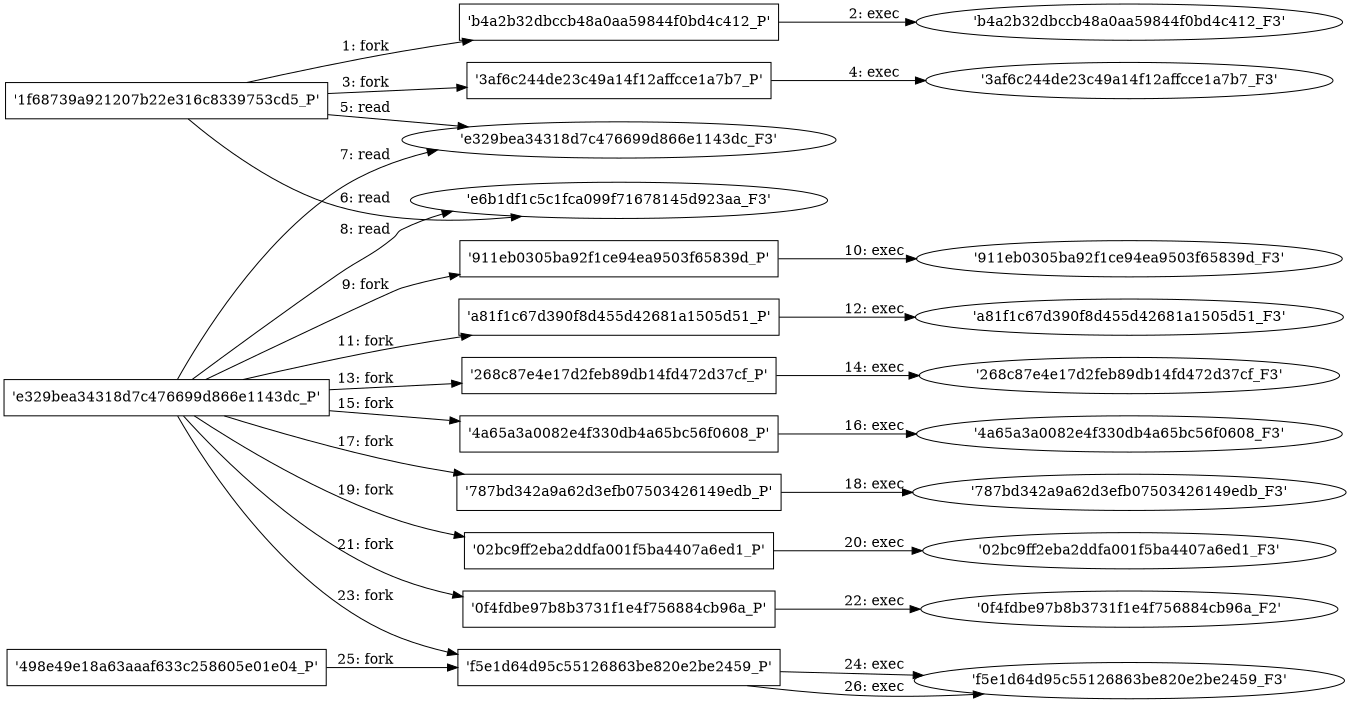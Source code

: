 digraph "D:\Learning\Paper\apt\基于CTI的攻击预警\Dataset\攻击图\ASGfromALLCTI\New Data Exfiltration Tool Used in Attacks.dot" {
rankdir="LR"
size="9"
fixedsize="false"
splines="true"
nodesep=0.3
ranksep=0
fontsize=10
overlap="scalexy"
engine= "neato"
	"'1f68739a921207b22e316c8339753cd5_P'" [node_type=Process shape=box]
	"'b4a2b32dbccb48a0aa59844f0bd4c412_P'" [node_type=Process shape=box]
	"'1f68739a921207b22e316c8339753cd5_P'" -> "'b4a2b32dbccb48a0aa59844f0bd4c412_P'" [label="1: fork"]
	"'b4a2b32dbccb48a0aa59844f0bd4c412_P'" [node_type=Process shape=box]
	"'b4a2b32dbccb48a0aa59844f0bd4c412_F3'" [node_type=File shape=ellipse]
	"'b4a2b32dbccb48a0aa59844f0bd4c412_P'" -> "'b4a2b32dbccb48a0aa59844f0bd4c412_F3'" [label="2: exec"]
	"'1f68739a921207b22e316c8339753cd5_P'" [node_type=Process shape=box]
	"'3af6c244de23c49a14f12affcce1a7b7_P'" [node_type=Process shape=box]
	"'1f68739a921207b22e316c8339753cd5_P'" -> "'3af6c244de23c49a14f12affcce1a7b7_P'" [label="3: fork"]
	"'3af6c244de23c49a14f12affcce1a7b7_P'" [node_type=Process shape=box]
	"'3af6c244de23c49a14f12affcce1a7b7_F3'" [node_type=File shape=ellipse]
	"'3af6c244de23c49a14f12affcce1a7b7_P'" -> "'3af6c244de23c49a14f12affcce1a7b7_F3'" [label="4: exec"]
	"'e329bea34318d7c476699d866e1143dc_F3'" [node_type=file shape=ellipse]
	"'1f68739a921207b22e316c8339753cd5_P'" [node_type=Process shape=box]
	"'1f68739a921207b22e316c8339753cd5_P'" -> "'e329bea34318d7c476699d866e1143dc_F3'" [label="5: read"]
	"'e6b1df1c5c1fca099f71678145d923aa_F3'" [node_type=file shape=ellipse]
	"'1f68739a921207b22e316c8339753cd5_P'" [node_type=Process shape=box]
	"'1f68739a921207b22e316c8339753cd5_P'" -> "'e6b1df1c5c1fca099f71678145d923aa_F3'" [label="6: read"]
	"'e329bea34318d7c476699d866e1143dc_F3'" [node_type=file shape=ellipse]
	"'e329bea34318d7c476699d866e1143dc_P'" [node_type=Process shape=box]
	"'e329bea34318d7c476699d866e1143dc_P'" -> "'e329bea34318d7c476699d866e1143dc_F3'" [label="7: read"]
	"'e6b1df1c5c1fca099f71678145d923aa_F3'" [node_type=file shape=ellipse]
	"'e329bea34318d7c476699d866e1143dc_P'" [node_type=Process shape=box]
	"'e329bea34318d7c476699d866e1143dc_P'" -> "'e6b1df1c5c1fca099f71678145d923aa_F3'" [label="8: read"]
	"'e329bea34318d7c476699d866e1143dc_P'" [node_type=Process shape=box]
	"'911eb0305ba92f1ce94ea9503f65839d_P'" [node_type=Process shape=box]
	"'e329bea34318d7c476699d866e1143dc_P'" -> "'911eb0305ba92f1ce94ea9503f65839d_P'" [label="9: fork"]
	"'911eb0305ba92f1ce94ea9503f65839d_P'" [node_type=Process shape=box]
	"'911eb0305ba92f1ce94ea9503f65839d_F3'" [node_type=File shape=ellipse]
	"'911eb0305ba92f1ce94ea9503f65839d_P'" -> "'911eb0305ba92f1ce94ea9503f65839d_F3'" [label="10: exec"]
	"'e329bea34318d7c476699d866e1143dc_P'" [node_type=Process shape=box]
	"'a81f1c67d390f8d455d42681a1505d51_P'" [node_type=Process shape=box]
	"'e329bea34318d7c476699d866e1143dc_P'" -> "'a81f1c67d390f8d455d42681a1505d51_P'" [label="11: fork"]
	"'a81f1c67d390f8d455d42681a1505d51_P'" [node_type=Process shape=box]
	"'a81f1c67d390f8d455d42681a1505d51_F3'" [node_type=File shape=ellipse]
	"'a81f1c67d390f8d455d42681a1505d51_P'" -> "'a81f1c67d390f8d455d42681a1505d51_F3'" [label="12: exec"]
	"'e329bea34318d7c476699d866e1143dc_P'" [node_type=Process shape=box]
	"'268c87e4e17d2feb89db14fd472d37cf_P'" [node_type=Process shape=box]
	"'e329bea34318d7c476699d866e1143dc_P'" -> "'268c87e4e17d2feb89db14fd472d37cf_P'" [label="13: fork"]
	"'268c87e4e17d2feb89db14fd472d37cf_P'" [node_type=Process shape=box]
	"'268c87e4e17d2feb89db14fd472d37cf_F3'" [node_type=File shape=ellipse]
	"'268c87e4e17d2feb89db14fd472d37cf_P'" -> "'268c87e4e17d2feb89db14fd472d37cf_F3'" [label="14: exec"]
	"'e329bea34318d7c476699d866e1143dc_P'" [node_type=Process shape=box]
	"'4a65a3a0082e4f330db4a65bc56f0608_P'" [node_type=Process shape=box]
	"'e329bea34318d7c476699d866e1143dc_P'" -> "'4a65a3a0082e4f330db4a65bc56f0608_P'" [label="15: fork"]
	"'4a65a3a0082e4f330db4a65bc56f0608_P'" [node_type=Process shape=box]
	"'4a65a3a0082e4f330db4a65bc56f0608_F3'" [node_type=File shape=ellipse]
	"'4a65a3a0082e4f330db4a65bc56f0608_P'" -> "'4a65a3a0082e4f330db4a65bc56f0608_F3'" [label="16: exec"]
	"'e329bea34318d7c476699d866e1143dc_P'" [node_type=Process shape=box]
	"'787bd342a9a62d3efb07503426149edb_P'" [node_type=Process shape=box]
	"'e329bea34318d7c476699d866e1143dc_P'" -> "'787bd342a9a62d3efb07503426149edb_P'" [label="17: fork"]
	"'787bd342a9a62d3efb07503426149edb_P'" [node_type=Process shape=box]
	"'787bd342a9a62d3efb07503426149edb_F3'" [node_type=File shape=ellipse]
	"'787bd342a9a62d3efb07503426149edb_P'" -> "'787bd342a9a62d3efb07503426149edb_F3'" [label="18: exec"]
	"'e329bea34318d7c476699d866e1143dc_P'" [node_type=Process shape=box]
	"'02bc9ff2eba2ddfa001f5ba4407a6ed1_P'" [node_type=Process shape=box]
	"'e329bea34318d7c476699d866e1143dc_P'" -> "'02bc9ff2eba2ddfa001f5ba4407a6ed1_P'" [label="19: fork"]
	"'02bc9ff2eba2ddfa001f5ba4407a6ed1_P'" [node_type=Process shape=box]
	"'02bc9ff2eba2ddfa001f5ba4407a6ed1_F3'" [node_type=File shape=ellipse]
	"'02bc9ff2eba2ddfa001f5ba4407a6ed1_P'" -> "'02bc9ff2eba2ddfa001f5ba4407a6ed1_F3'" [label="20: exec"]
	"'e329bea34318d7c476699d866e1143dc_P'" [node_type=Process shape=box]
	"'0f4fdbe97b8b3731f1e4f756884cb96a_P'" [node_type=Process shape=box]
	"'e329bea34318d7c476699d866e1143dc_P'" -> "'0f4fdbe97b8b3731f1e4f756884cb96a_P'" [label="21: fork"]
	"'0f4fdbe97b8b3731f1e4f756884cb96a_P'" [node_type=Process shape=box]
	"'0f4fdbe97b8b3731f1e4f756884cb96a_F2'" [node_type=File shape=ellipse]
	"'0f4fdbe97b8b3731f1e4f756884cb96a_P'" -> "'0f4fdbe97b8b3731f1e4f756884cb96a_F2'" [label="22: exec"]
	"'e329bea34318d7c476699d866e1143dc_P'" [node_type=Process shape=box]
	"'f5e1d64d95c55126863be820e2be2459_P'" [node_type=Process shape=box]
	"'e329bea34318d7c476699d866e1143dc_P'" -> "'f5e1d64d95c55126863be820e2be2459_P'" [label="23: fork"]
	"'f5e1d64d95c55126863be820e2be2459_P'" [node_type=Process shape=box]
	"'f5e1d64d95c55126863be820e2be2459_F3'" [node_type=File shape=ellipse]
	"'f5e1d64d95c55126863be820e2be2459_P'" -> "'f5e1d64d95c55126863be820e2be2459_F3'" [label="24: exec"]
	"'498e49e18a63aaaf633c258605e01e04_P'" [node_type=Process shape=box]
	"'f5e1d64d95c55126863be820e2be2459_P'" [node_type=Process shape=box]
	"'498e49e18a63aaaf633c258605e01e04_P'" -> "'f5e1d64d95c55126863be820e2be2459_P'" [label="25: fork"]
	"'f5e1d64d95c55126863be820e2be2459_P'" [node_type=Process shape=box]
	"'f5e1d64d95c55126863be820e2be2459_F3'" [node_type=File shape=ellipse]
	"'f5e1d64d95c55126863be820e2be2459_P'" -> "'f5e1d64d95c55126863be820e2be2459_F3'" [label="26: exec"]
}
